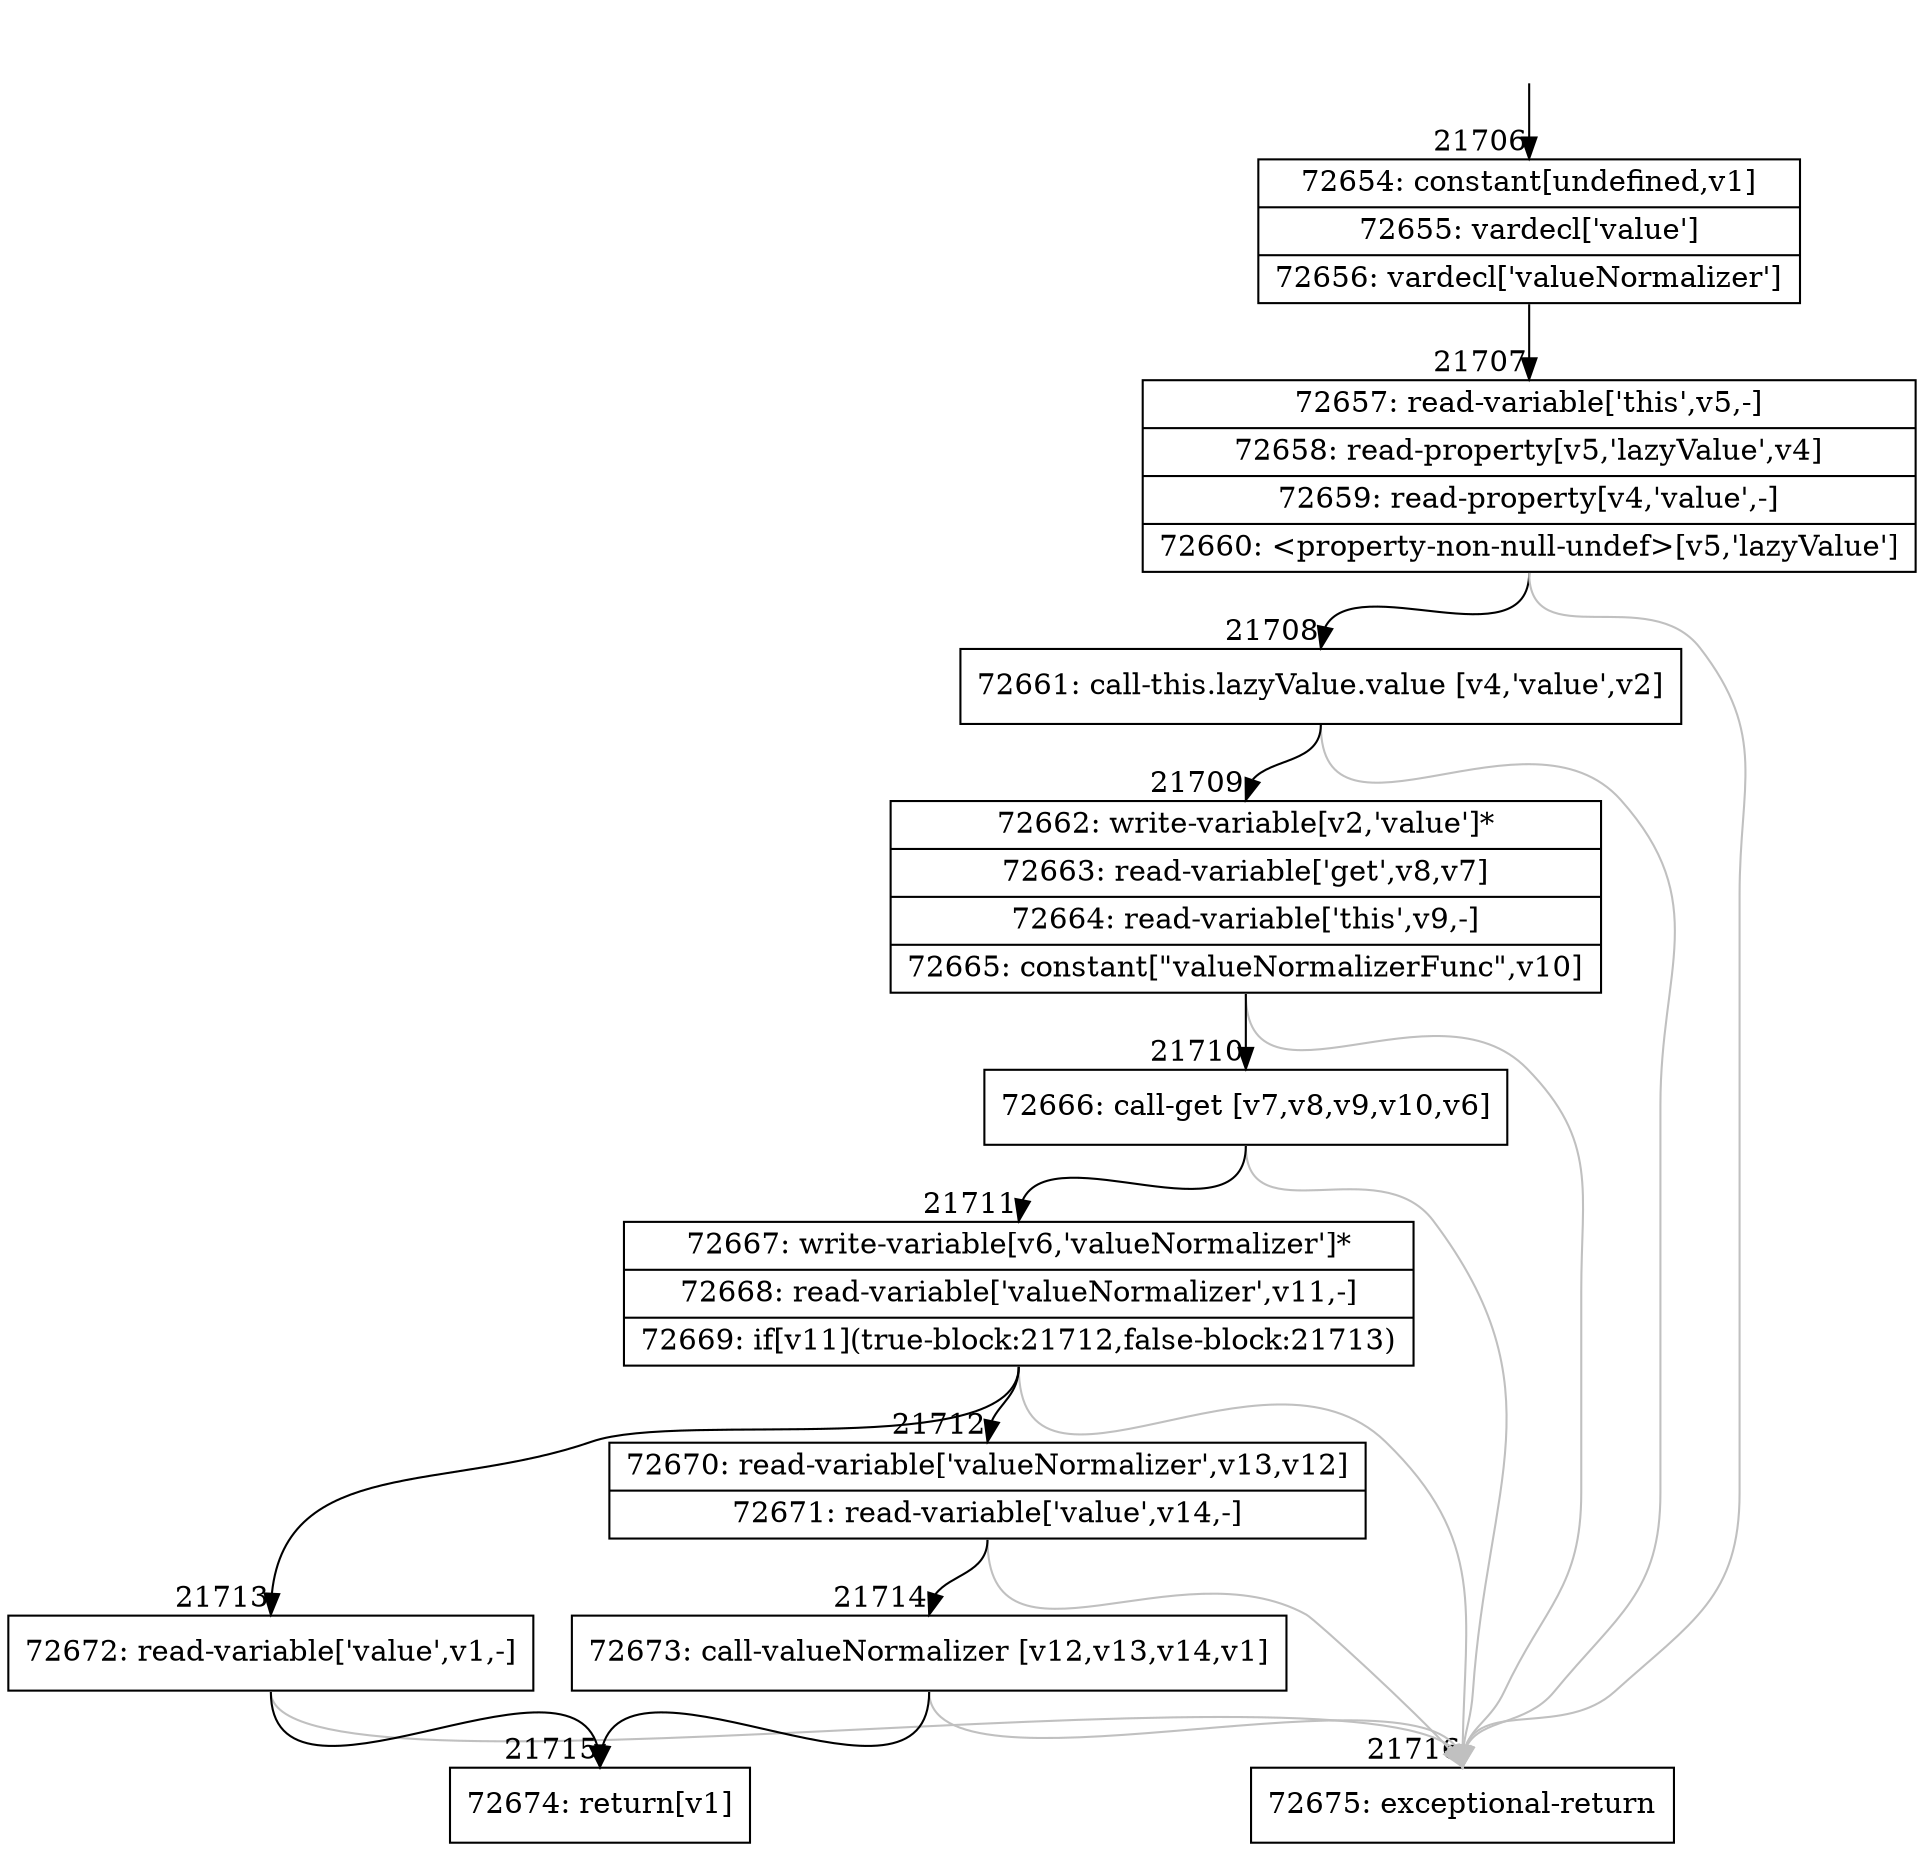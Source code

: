 digraph {
rankdir="TD"
BB_entry1901[shape=none,label=""];
BB_entry1901 -> BB21706 [tailport=s, headport=n, headlabel="    21706"]
BB21706 [shape=record label="{72654: constant[undefined,v1]|72655: vardecl['value']|72656: vardecl['valueNormalizer']}" ] 
BB21706 -> BB21707 [tailport=s, headport=n, headlabel="      21707"]
BB21707 [shape=record label="{72657: read-variable['this',v5,-]|72658: read-property[v5,'lazyValue',v4]|72659: read-property[v4,'value',-]|72660: \<property-non-null-undef\>[v5,'lazyValue']}" ] 
BB21707 -> BB21708 [tailport=s, headport=n, headlabel="      21708"]
BB21707 -> BB21716 [tailport=s, headport=n, color=gray, headlabel="      21716"]
BB21708 [shape=record label="{72661: call-this.lazyValue.value [v4,'value',v2]}" ] 
BB21708 -> BB21709 [tailport=s, headport=n, headlabel="      21709"]
BB21708 -> BB21716 [tailport=s, headport=n, color=gray]
BB21709 [shape=record label="{72662: write-variable[v2,'value']*|72663: read-variable['get',v8,v7]|72664: read-variable['this',v9,-]|72665: constant[\"valueNormalizerFunc\",v10]}" ] 
BB21709 -> BB21710 [tailport=s, headport=n, headlabel="      21710"]
BB21709 -> BB21716 [tailport=s, headport=n, color=gray]
BB21710 [shape=record label="{72666: call-get [v7,v8,v9,v10,v6]}" ] 
BB21710 -> BB21711 [tailport=s, headport=n, headlabel="      21711"]
BB21710 -> BB21716 [tailport=s, headport=n, color=gray]
BB21711 [shape=record label="{72667: write-variable[v6,'valueNormalizer']*|72668: read-variable['valueNormalizer',v11,-]|72669: if[v11](true-block:21712,false-block:21713)}" ] 
BB21711 -> BB21712 [tailport=s, headport=n, headlabel="      21712"]
BB21711 -> BB21713 [tailport=s, headport=n, headlabel="      21713"]
BB21711 -> BB21716 [tailport=s, headport=n, color=gray]
BB21712 [shape=record label="{72670: read-variable['valueNormalizer',v13,v12]|72671: read-variable['value',v14,-]}" ] 
BB21712 -> BB21714 [tailport=s, headport=n, headlabel="      21714"]
BB21712 -> BB21716 [tailport=s, headport=n, color=gray]
BB21713 [shape=record label="{72672: read-variable['value',v1,-]}" ] 
BB21713 -> BB21715 [tailport=s, headport=n, headlabel="      21715"]
BB21713 -> BB21716 [tailport=s, headport=n, color=gray]
BB21714 [shape=record label="{72673: call-valueNormalizer [v12,v13,v14,v1]}" ] 
BB21714 -> BB21715 [tailport=s, headport=n]
BB21714 -> BB21716 [tailport=s, headport=n, color=gray]
BB21715 [shape=record label="{72674: return[v1]}" ] 
BB21716 [shape=record label="{72675: exceptional-return}" ] 
//#$~ 40671
}
